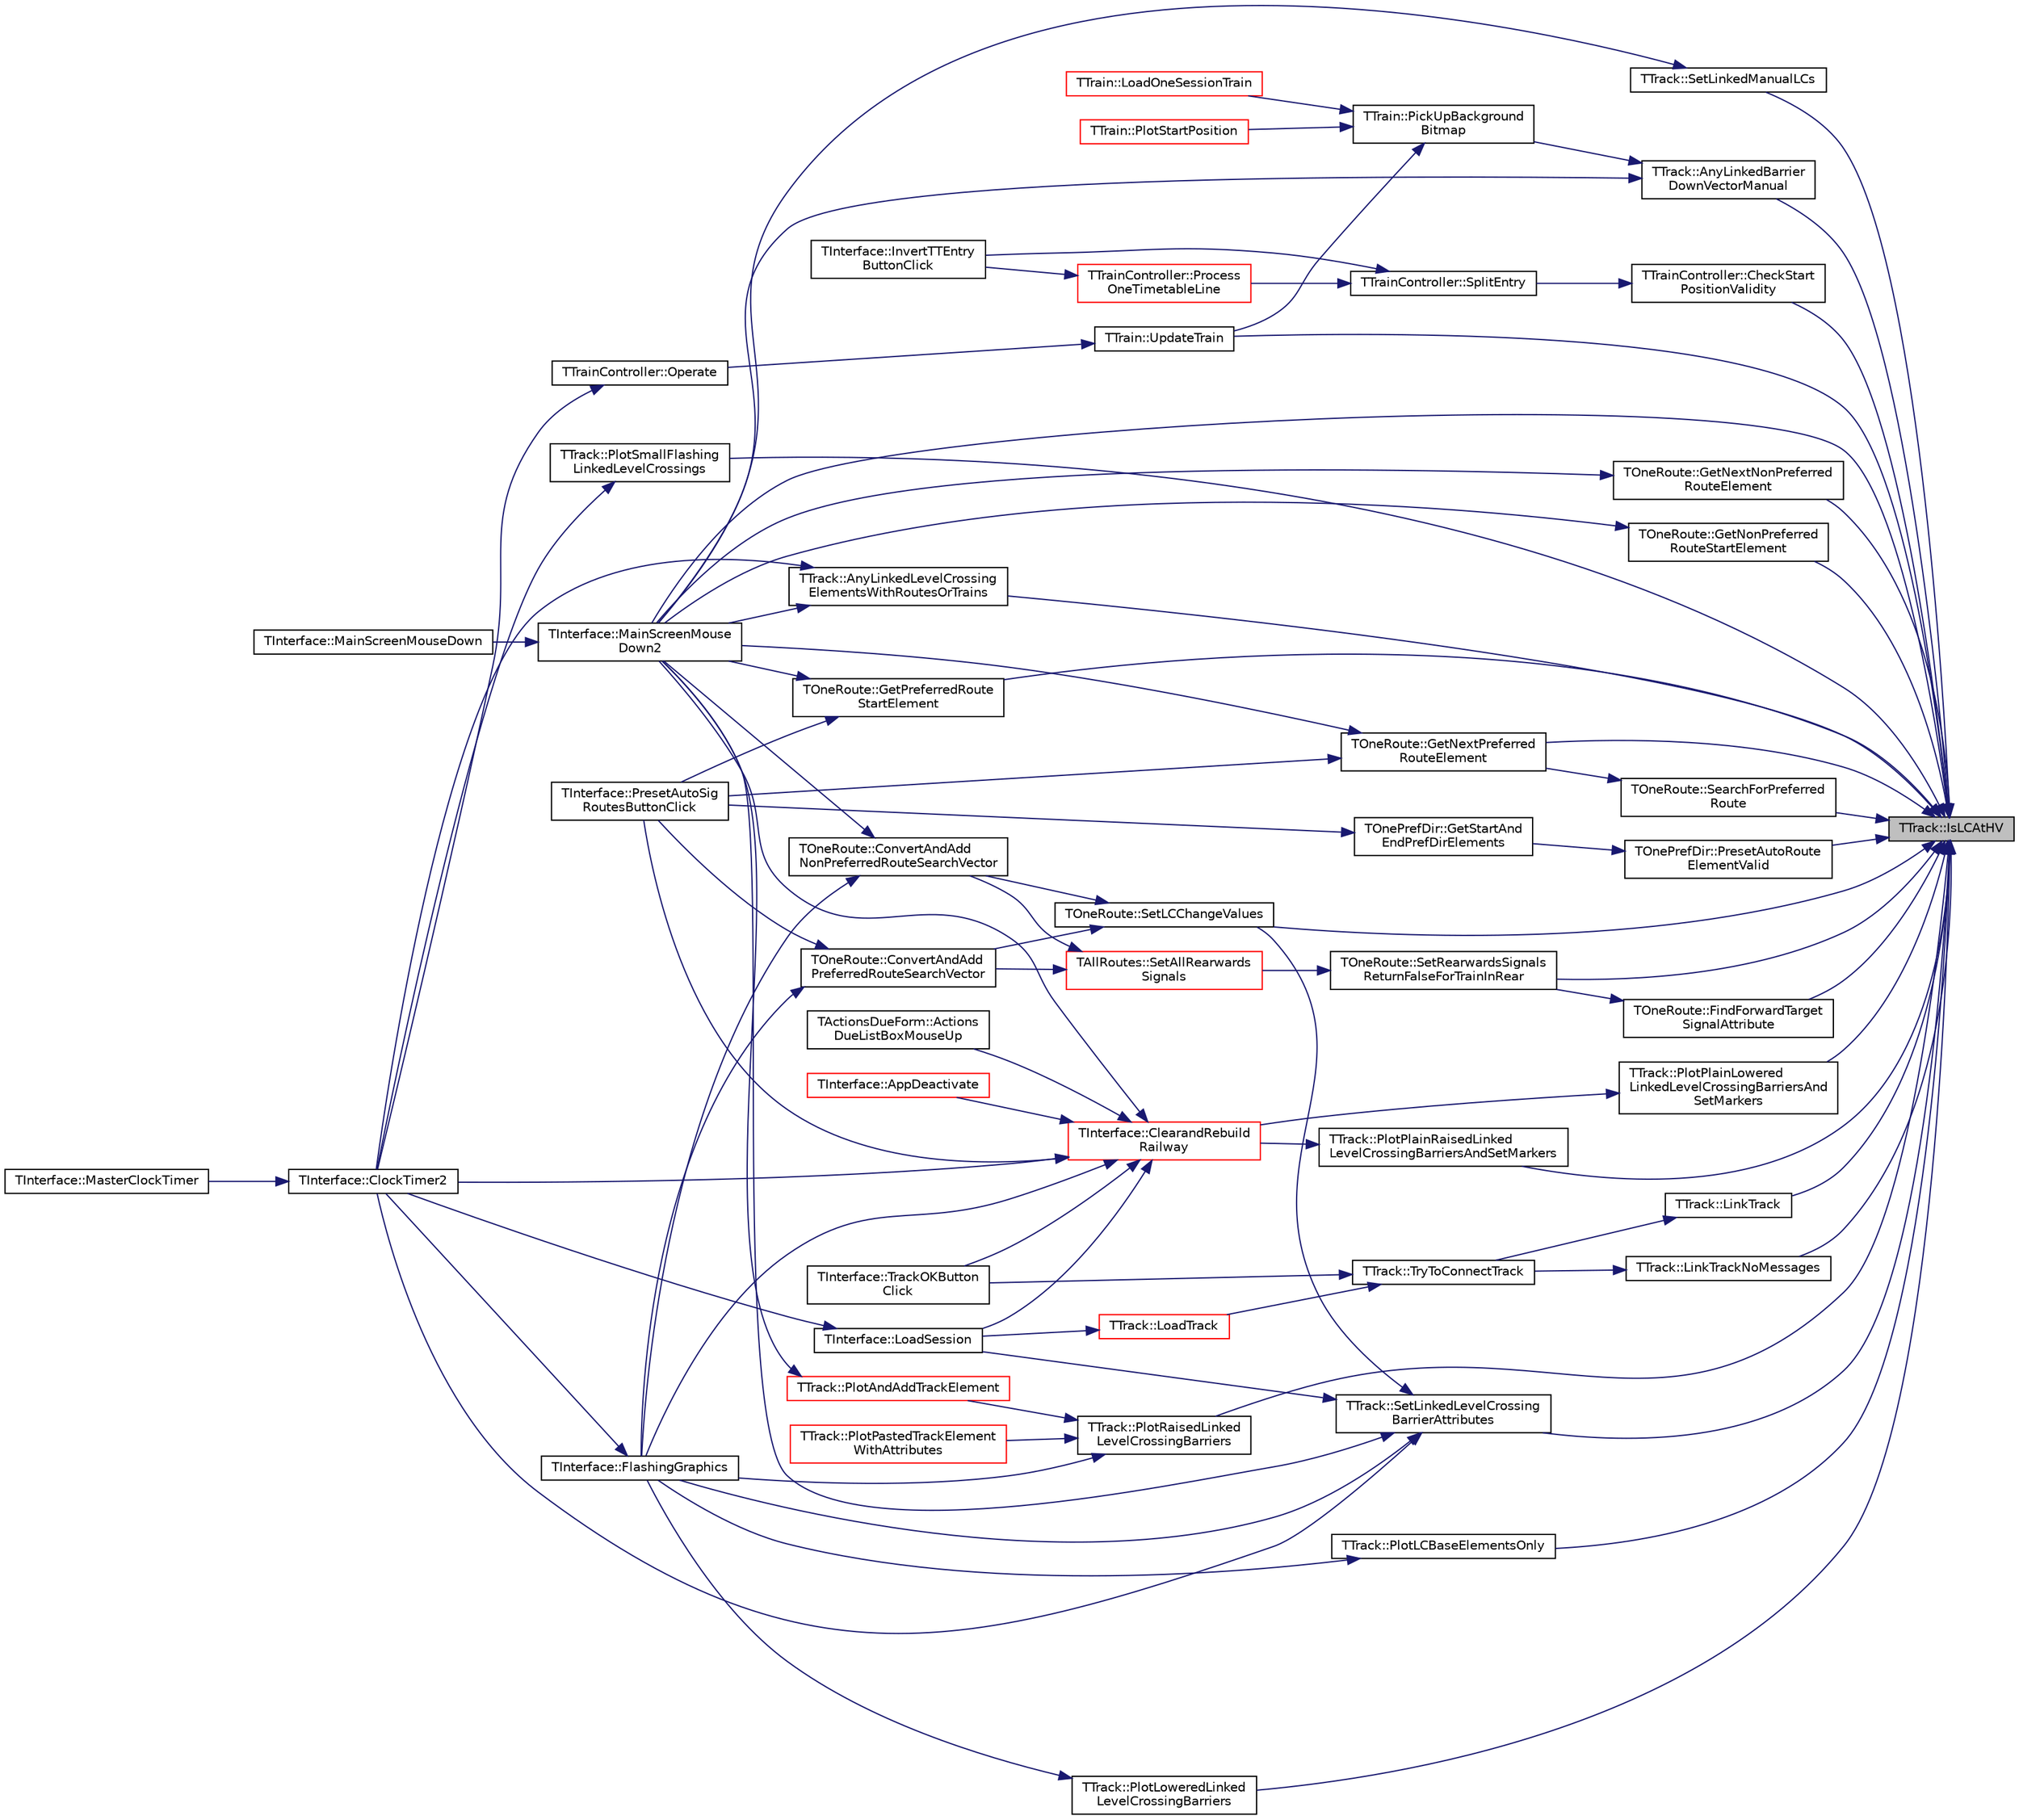 digraph "TTrack::IsLCAtHV"
{
 // INTERACTIVE_SVG=YES
 // LATEX_PDF_SIZE
  edge [fontname="Helvetica",fontsize="10",labelfontname="Helvetica",labelfontsize="10"];
  node [fontname="Helvetica",fontsize="10",shape=record];
  rankdir="RL";
  Node1 [label="TTrack::IsLCAtHV",height=0.2,width=0.4,color="black", fillcolor="grey75", style="filled", fontcolor="black",tooltip="True if a level crossing is found at H & V."];
  Node1 -> Node2 [dir="back",color="midnightblue",fontsize="10",style="solid",fontname="Helvetica"];
  Node2 [label="TTrack::AnyLinkedBarrier\lDownVectorManual",height=0.2,width=0.4,color="black", fillcolor="white", style="filled",URL="$class_t_track.html#af0a13922e664c99defc573f080956bb9",tooltip="Checks BarrierDownVector and returns true if there is one that is linked to the LC at H & V positions..."];
  Node2 -> Node3 [dir="back",color="midnightblue",fontsize="10",style="solid",fontname="Helvetica"];
  Node3 [label="TInterface::MainScreenMouse\lDown2",height=0.2,width=0.4,color="black", fillcolor="white", style="filled",URL="$class_t_interface.html#abf07d5edc1507de381825f17620748b2",tooltip="Called when mouse button clicked in zoom-in mode."];
  Node3 -> Node4 [dir="back",color="midnightblue",fontsize="10",style="solid",fontname="Helvetica"];
  Node4 [label="TInterface::MainScreenMouseDown",height=0.2,width=0.4,color="black", fillcolor="white", style="filled",URL="$class_t_interface.html#a7f37862fb9e01e1328d9fd3fd8c50094",tooltip=" "];
  Node2 -> Node5 [dir="back",color="midnightblue",fontsize="10",style="solid",fontname="Helvetica"];
  Node5 [label="TTrain::PickUpBackground\lBitmap",height=0.2,width=0.4,color="black", fillcolor="white", style="filled",URL="$class_t_train.html#af92ae73f1be23475e7ae424306cd4866",tooltip="Store the background bitmap pointer (BackgroundPtr - see above) prior to being overwritten by the tra..."];
  Node5 -> Node6 [dir="back",color="midnightblue",fontsize="10",style="solid",fontname="Helvetica"];
  Node6 [label="TTrain::LoadOneSessionTrain",height=0.2,width=0.4,color="red", fillcolor="white", style="filled",URL="$class_t_train.html#a23c65e7f2b2130ae87811f70afb6d5bf",tooltip="Create one train with relevant member values from the sesion file."];
  Node5 -> Node11 [dir="back",color="midnightblue",fontsize="10",style="solid",fontname="Helvetica"];
  Node11 [label="TTrain::PlotStartPosition",height=0.2,width=0.4,color="red", fillcolor="white", style="filled",URL="$class_t_train.html#a43cd691f12297c4c13a19791329dd627",tooltip="Plots the train and sets up all relevant members for a new train when it is introduced into the railw..."];
  Node5 -> Node14 [dir="back",color="midnightblue",fontsize="10",style="solid",fontname="Helvetica"];
  Node14 [label="TTrain::UpdateTrain",height=0.2,width=0.4,color="black", fillcolor="white", style="filled",URL="$class_t_train.html#a89ad640ecf8f5163c40727b4e28575fc",tooltip="Major function called at each clock tick for each train & handles all train movement & associated act..."];
  Node14 -> Node15 [dir="back",color="midnightblue",fontsize="10",style="solid",fontname="Helvetica"];
  Node15 [label="TTrainController::Operate",height=0.2,width=0.4,color="black", fillcolor="white", style="filled",URL="$class_t_train_controller.html#a20a1576dea1d86ed78fc5e9f46343481",tooltip="called every clock tick to introduce new trains and update existing trains"];
  Node15 -> Node9 [dir="back",color="midnightblue",fontsize="10",style="solid",fontname="Helvetica"];
  Node9 [label="TInterface::ClockTimer2",height=0.2,width=0.4,color="black", fillcolor="white", style="filled",URL="$class_t_interface.html#a6139ffb52492eb89e5487a8a3cd647b5",tooltip="The main loop, called every clock tick via MasterClockTimer."];
  Node9 -> Node10 [dir="back",color="midnightblue",fontsize="10",style="solid",fontname="Helvetica"];
  Node10 [label="TInterface::MasterClockTimer",height=0.2,width=0.4,color="black", fillcolor="white", style="filled",URL="$class_t_interface.html#ace30a12d923fc7fb489afabb0a09aa4f",tooltip=" "];
  Node1 -> Node26 [dir="back",color="midnightblue",fontsize="10",style="solid",fontname="Helvetica"];
  Node26 [label="TTrack::AnyLinkedLevelCrossing\lElementsWithRoutesOrTrains",height=0.2,width=0.4,color="black", fillcolor="white", style="filled",URL="$class_t_track.html#a0a99f8e9b1b6fc3f629d6292f2e14308",tooltip="True if a route or train present on any linked level crossing element."];
  Node26 -> Node9 [dir="back",color="midnightblue",fontsize="10",style="solid",fontname="Helvetica"];
  Node26 -> Node3 [dir="back",color="midnightblue",fontsize="10",style="solid",fontname="Helvetica"];
  Node1 -> Node27 [dir="back",color="midnightblue",fontsize="10",style="solid",fontname="Helvetica"];
  Node27 [label="TTrainController::CheckStart\lPositionValidity",height=0.2,width=0.4,color="black", fillcolor="white", style="filled",URL="$class_t_train_controller.html#a5c9711cc69c8332cf7db5e0b2696ca45",tooltip="A timetable validation function where train starting positions are checked for validity,..."];
  Node27 -> Node28 [dir="back",color="midnightblue",fontsize="10",style="solid",fontname="Helvetica"];
  Node28 [label="TTrainController::SplitEntry",height=0.2,width=0.4,color="black", fillcolor="white", style="filled",URL="$class_t_train_controller.html#a23ca27d36d711136e0529ba8ae4f22f0",tooltip="Parse a single timetable service action, return true for success."];
  Node28 -> Node29 [dir="back",color="midnightblue",fontsize="10",style="solid",fontname="Helvetica"];
  Node29 [label="TInterface::InvertTTEntry\lButtonClick",height=0.2,width=0.4,color="black", fillcolor="white", style="filled",URL="$class_t_interface.html#ac725de40241ecbcb4bf72733dad52f4e",tooltip=" "];
  Node28 -> Node30 [dir="back",color="midnightblue",fontsize="10",style="solid",fontname="Helvetica"];
  Node30 [label="TTrainController::Process\lOneTimetableLine",height=0.2,width=0.4,color="red", fillcolor="white", style="filled",URL="$class_t_train_controller.html#a5c51eb1e0018e189966ffdbc5d251990",tooltip="Carry out preliminary (mainly syntax) validity checks on a single timetable service entry and (if Fin..."];
  Node30 -> Node29 [dir="back",color="midnightblue",fontsize="10",style="solid",fontname="Helvetica"];
  Node1 -> Node39 [dir="back",color="midnightblue",fontsize="10",style="solid",fontname="Helvetica"];
  Node39 [label="TOneRoute::FindForwardTarget\lSignalAttribute",height=0.2,width=0.4,color="black", fillcolor="white", style="filled",URL="$class_t_one_route.html#a8c15c59f761de0119fa17c44b18933d0",tooltip="Used when setting signal aspects for a route by working forwards through the route to see what the ne..."];
  Node39 -> Node40 [dir="back",color="midnightblue",fontsize="10",style="solid",fontname="Helvetica"];
  Node40 [label="TOneRoute::SetRearwardsSignals\lReturnFalseForTrainInRear",height=0.2,width=0.4,color="black", fillcolor="white", style="filled",URL="$class_t_one_route.html#ac7cf8dc205ad2d463480ddf349fb2ccc",tooltip="Called by TAllRoutes::SetAllRearwardsSignals to set rearwards signals from a specified starting posit..."];
  Node40 -> Node41 [dir="back",color="midnightblue",fontsize="10",style="solid",fontname="Helvetica"];
  Node41 [label="TAllRoutes::SetAllRearwards\lSignals",height=0.2,width=0.4,color="red", fillcolor="white", style="filled",URL="$class_t_all_routes.html#ac6bd39457747eaa96476a8a87df15ac2",tooltip="Set rearwards signals from the specified route starting position."];
  Node41 -> Node42 [dir="back",color="midnightblue",fontsize="10",style="solid",fontname="Helvetica"];
  Node42 [label="TOneRoute::ConvertAndAdd\lNonPreferredRouteSearchVector",height=0.2,width=0.4,color="black", fillcolor="white", style="filled",URL="$class_t_one_route.html#a53496c398dcdb3a644801c4e74d47d01",tooltip="Called after a non-preferred (i.e. unrestricted) route has been selected and has finished flashing,..."];
  Node42 -> Node43 [dir="back",color="midnightblue",fontsize="10",style="solid",fontname="Helvetica"];
  Node43 [label="TInterface::FlashingGraphics",height=0.2,width=0.4,color="black", fillcolor="white", style="filled",URL="$class_t_interface.html#a7e6535742855a19cb3e35b1711a7ab59",tooltip="Deal with any warning graphics that need to flash (call on, signal stop, crash etc),..."];
  Node43 -> Node9 [dir="back",color="midnightblue",fontsize="10",style="solid",fontname="Helvetica"];
  Node42 -> Node3 [dir="back",color="midnightblue",fontsize="10",style="solid",fontname="Helvetica"];
  Node41 -> Node44 [dir="back",color="midnightblue",fontsize="10",style="solid",fontname="Helvetica"];
  Node44 [label="TOneRoute::ConvertAndAdd\lPreferredRouteSearchVector",height=0.2,width=0.4,color="black", fillcolor="white", style="filled",URL="$class_t_one_route.html#a36ba8adc8b4a47908ee4e1b8e75792ca",tooltip="Called after a preferred (i.e. preferred direction or automatic signals) route has been selected and ..."];
  Node44 -> Node43 [dir="back",color="midnightblue",fontsize="10",style="solid",fontname="Helvetica"];
  Node44 -> Node45 [dir="back",color="midnightblue",fontsize="10",style="solid",fontname="Helvetica"];
  Node45 [label="TInterface::PresetAutoSig\lRoutesButtonClick",height=0.2,width=0.4,color="black", fillcolor="white", style="filled",URL="$class_t_interface.html#aa639148521a793641e694b15486b5055",tooltip=" "];
  Node1 -> Node52 [dir="back",color="midnightblue",fontsize="10",style="solid",fontname="Helvetica"];
  Node52 [label="TOneRoute::GetNextNonPreferred\lRouteElement",height=0.2,width=0.4,color="black", fillcolor="white", style="filled",URL="$class_t_one_route.html#a5ce1c3a064a656ca764b5ed98c63151a",tooltip="Try to find a set of linked tracks between the route start element and the one at HLoc & VLoc...."];
  Node52 -> Node3 [dir="back",color="midnightblue",fontsize="10",style="solid",fontname="Helvetica"];
  Node1 -> Node53 [dir="back",color="midnightblue",fontsize="10",style="solid",fontname="Helvetica"];
  Node53 [label="TOneRoute::GetNextPreferred\lRouteElement",height=0.2,width=0.4,color="black", fillcolor="white", style="filled",URL="$class_t_one_route.html#a974ac7ab4cb5e6a5df33a3d7b3563315",tooltip="Try to find a set of linked tracks that lie on preferred directions between the route start element a..."];
  Node53 -> Node3 [dir="back",color="midnightblue",fontsize="10",style="solid",fontname="Helvetica"];
  Node53 -> Node45 [dir="back",color="midnightblue",fontsize="10",style="solid",fontname="Helvetica"];
  Node1 -> Node54 [dir="back",color="midnightblue",fontsize="10",style="solid",fontname="Helvetica"];
  Node54 [label="TOneRoute::GetNonPreferred\lRouteStartElement",height=0.2,width=0.4,color="black", fillcolor="white", style="filled",URL="$class_t_one_route.html#a13dd08bfcc95ea1296f9ac4fd699e94d",tooltip="Set the starting conditions for a non-preferred (i.e. unrestricted) route selection beginning on HLoc..."];
  Node54 -> Node3 [dir="back",color="midnightblue",fontsize="10",style="solid",fontname="Helvetica"];
  Node1 -> Node55 [dir="back",color="midnightblue",fontsize="10",style="solid",fontname="Helvetica"];
  Node55 [label="TOneRoute::GetPreferredRoute\lStartElement",height=0.2,width=0.4,color="black", fillcolor="white", style="filled",URL="$class_t_one_route.html#ab7ac58fe51393873e9054ffa724bc118",tooltip="Set the starting conditions for a preferred direction or automatic signal route selection beginning o..."];
  Node55 -> Node3 [dir="back",color="midnightblue",fontsize="10",style="solid",fontname="Helvetica"];
  Node55 -> Node45 [dir="back",color="midnightblue",fontsize="10",style="solid",fontname="Helvetica"];
  Node1 -> Node56 [dir="back",color="midnightblue",fontsize="10",style="solid",fontname="Helvetica"];
  Node56 [label="TTrack::LinkTrack",height=0.2,width=0.4,color="black", fillcolor="white", style="filled",URL="$class_t_track.html#a17b6095b0c8de0e1493eeebd6d534247",tooltip="Attempt to link the track and return true if successful, if unsuccessful return error flag and positi..."];
  Node56 -> Node57 [dir="back",color="midnightblue",fontsize="10",style="solid",fontname="Helvetica"];
  Node57 [label="TTrack::TryToConnectTrack",height=0.2,width=0.4,color="black", fillcolor="white", style="filled",URL="$class_t_track.html#ac1dc75f1df6278c62f13e23469b80982",tooltip="Handles all tasks associated with track linking, returns true if successful (see also LinkTrack & Lin..."];
  Node57 -> Node58 [dir="back",color="midnightblue",fontsize="10",style="solid",fontname="Helvetica"];
  Node58 [label="TTrack::LoadTrack",height=0.2,width=0.4,color="red", fillcolor="white", style="filled",URL="$class_t_track.html#a09140dd23c45ccd541f056c3dd257c13",tooltip="Load track elements (active & inactive) from the file into the relevant vectors and maps,..."];
  Node58 -> Node8 [dir="back",color="midnightblue",fontsize="10",style="solid",fontname="Helvetica"];
  Node8 [label="TInterface::LoadSession",height=0.2,width=0.4,color="black", fillcolor="white", style="filled",URL="$class_t_interface.html#a636b1b4bd29f2678a3290ed2d282f1c2",tooltip="Load a session file."];
  Node8 -> Node9 [dir="back",color="midnightblue",fontsize="10",style="solid",fontname="Helvetica"];
  Node57 -> Node61 [dir="back",color="midnightblue",fontsize="10",style="solid",fontname="Helvetica"];
  Node61 [label="TInterface::TrackOKButton\lClick",height=0.2,width=0.4,color="black", fillcolor="white", style="filled",URL="$class_t_interface.html#aab42b12ff3ba43ad2f70994b5399dd90",tooltip=" "];
  Node1 -> Node62 [dir="back",color="midnightblue",fontsize="10",style="solid",fontname="Helvetica"];
  Node62 [label="TTrack::LinkTrackNoMessages",height=0.2,width=0.4,color="black", fillcolor="white", style="filled",URL="$class_t_track.html#a42f410832651458a4a34769ef95be51b",tooltip="Attempt to link the track and return true if successful, don't issue any screen messages...."];
  Node62 -> Node57 [dir="back",color="midnightblue",fontsize="10",style="solid",fontname="Helvetica"];
  Node1 -> Node3 [dir="back",color="midnightblue",fontsize="10",style="solid",fontname="Helvetica"];
  Node1 -> Node63 [dir="back",color="midnightblue",fontsize="10",style="solid",fontname="Helvetica"];
  Node63 [label="TTrack::PlotLCBaseElementsOnly",height=0.2,width=0.4,color="black", fillcolor="white", style="filled",URL="$class_t_track.html#af3d75ea89bb62053003b7b1aaeeda15b",tooltip="Just replot the basic track elements at a level crossing (for flashing)"];
  Node63 -> Node43 [dir="back",color="midnightblue",fontsize="10",style="solid",fontname="Helvetica"];
  Node1 -> Node64 [dir="back",color="midnightblue",fontsize="10",style="solid",fontname="Helvetica"];
  Node64 [label="TTrack::PlotLoweredLinked\lLevelCrossingBarriers",height=0.2,width=0.4,color="black", fillcolor="white", style="filled",URL="$class_t_track.html#a43db60c0e61f80db5e529aa926742818",tooltip="Plot & open (to trains) all level crossings linked to TrackElement (Manual true = manually lowered,..."];
  Node64 -> Node43 [dir="back",color="midnightblue",fontsize="10",style="solid",fontname="Helvetica"];
  Node1 -> Node65 [dir="back",color="midnightblue",fontsize="10",style="solid",fontname="Helvetica"];
  Node65 [label="TTrack::PlotPlainLowered\lLinkedLevelCrossingBarriersAnd\lSetMarkers",height=0.2,width=0.4,color="black", fillcolor="white", style="filled",URL="$class_t_track.html#ad8a74040f61dffb16633deea5054deef",tooltip="Plot LC elements without any base elements, and set LCPlotted true - used in ClearandRebuildRailway (..."];
  Node65 -> Node66 [dir="back",color="midnightblue",fontsize="10",style="solid",fontname="Helvetica"];
  Node66 [label="TInterface::ClearandRebuild\lRailway",height=0.2,width=0.4,color="red", fillcolor="white", style="filled",URL="$class_t_interface.html#aaa05ac95703a25e1fb4863779854967c",tooltip="< Sets the information panel message for zoom-out or paused modes"];
  Node66 -> Node67 [dir="back",color="midnightblue",fontsize="10",style="solid",fontname="Helvetica"];
  Node67 [label="TActionsDueForm::Actions\lDueListBoxMouseUp",height=0.2,width=0.4,color="black", fillcolor="white", style="filled",URL="$class_t_actions_due_form.html#ac44cd181601f65f5944910f931c5d343",tooltip=" "];
  Node66 -> Node68 [dir="back",color="midnightblue",fontsize="10",style="solid",fontname="Helvetica"];
  Node68 [label="TInterface::AppDeactivate",height=0.2,width=0.4,color="red", fillcolor="white", style="filled",URL="$class_t_interface.html#a75f68c918750c0e007ea7a85d718e2ab",tooltip=" "];
  Node66 -> Node9 [dir="back",color="midnightblue",fontsize="10",style="solid",fontname="Helvetica"];
  Node66 -> Node43 [dir="back",color="midnightblue",fontsize="10",style="solid",fontname="Helvetica"];
  Node66 -> Node8 [dir="back",color="midnightblue",fontsize="10",style="solid",fontname="Helvetica"];
  Node66 -> Node3 [dir="back",color="midnightblue",fontsize="10",style="solid",fontname="Helvetica"];
  Node66 -> Node45 [dir="back",color="midnightblue",fontsize="10",style="solid",fontname="Helvetica"];
  Node66 -> Node61 [dir="back",color="midnightblue",fontsize="10",style="solid",fontname="Helvetica"];
  Node1 -> Node168 [dir="back",color="midnightblue",fontsize="10",style="solid",fontname="Helvetica"];
  Node168 [label="TTrack::PlotPlainRaisedLinked\lLevelCrossingBarriersAndSetMarkers",height=0.2,width=0.4,color="black", fillcolor="white", style="filled",URL="$class_t_track.html#a1f59015a92ef00604156a44011b4f4c8",tooltip="Plot LC elements without any base elements, and set LCPlotted true - used in ClearandRebuildRailway."];
  Node168 -> Node66 [dir="back",color="midnightblue",fontsize="10",style="solid",fontname="Helvetica"];
  Node1 -> Node169 [dir="back",color="midnightblue",fontsize="10",style="solid",fontname="Helvetica"];
  Node169 [label="TTrack::PlotRaisedLinked\lLevelCrossingBarriers",height=0.2,width=0.4,color="black", fillcolor="white", style="filled",URL="$class_t_track.html#adbaf9ab8b709af9d194603892ac91133",tooltip="Plot & close (to trains) all level crossings linked to TrackElement - always plots as red - auto."];
  Node169 -> Node43 [dir="back",color="midnightblue",fontsize="10",style="solid",fontname="Helvetica"];
  Node169 -> Node170 [dir="back",color="midnightblue",fontsize="10",style="solid",fontname="Helvetica"];
  Node170 [label="TTrack::PlotAndAddTrackElement",height=0.2,width=0.4,color="red", fillcolor="white", style="filled",URL="$class_t_track.html#a4385335a5bb0891cdbf2b6d0f0aabdf2",tooltip="Called during track building or pasting, when an element identified by CurrentTag (i...."];
  Node170 -> Node3 [dir="back",color="midnightblue",fontsize="10",style="solid",fontname="Helvetica"];
  Node169 -> Node171 [dir="back",color="midnightblue",fontsize="10",style="solid",fontname="Helvetica"];
  Node171 [label="TTrack::PlotPastedTrackElement\lWithAttributes",height=0.2,width=0.4,color="red", fillcolor="white", style="filled",URL="$class_t_track.html#a9f93210292bf2423e0ac0d738adafe9e",tooltip="new at v2.2.0 - as PlotAndAddTrackElement but keeping speed & length attributes (for pasting) and als..."];
  Node1 -> Node172 [dir="back",color="midnightblue",fontsize="10",style="solid",fontname="Helvetica"];
  Node172 [label="TTrack::PlotSmallFlashing\lLinkedLevelCrossings",height=0.2,width=0.4,color="black", fillcolor="white", style="filled",URL="$class_t_track.html#aa15b97be2974589f11b8d56e741f7a59",tooltip="Plots either a LC or a blank element to flash manual LCs in zoomout mode."];
  Node172 -> Node9 [dir="back",color="midnightblue",fontsize="10",style="solid",fontname="Helvetica"];
  Node1 -> Node173 [dir="back",color="midnightblue",fontsize="10",style="solid",fontname="Helvetica"];
  Node173 [label="TOnePrefDir::PresetAutoRoute\lElementValid",height=0.2,width=0.4,color="black", fillcolor="white", style="filled",URL="$class_t_one_pref_dir.html#ab35c683ba0ec156d19d4db991046b7d2",tooltip="Checks ElementIn and returns true only if a single prefdir set at that H&V, with EntryPos giving entr..."];
  Node173 -> Node174 [dir="back",color="midnightblue",fontsize="10",style="solid",fontname="Helvetica"];
  Node174 [label="TOnePrefDir::GetStartAnd\lEndPrefDirElements",height=0.2,width=0.4,color="black", fillcolor="white", style="filled",URL="$class_t_one_pref_dir.html#a0acdc81183b894d1d6aecb5f563efefc",tooltip="Called when searching for start and end PrefDirElements when setting up automatic signals routes in P..."];
  Node174 -> Node45 [dir="back",color="midnightblue",fontsize="10",style="solid",fontname="Helvetica"];
  Node1 -> Node175 [dir="back",color="midnightblue",fontsize="10",style="solid",fontname="Helvetica"];
  Node175 [label="TOneRoute::SearchForPreferred\lRoute",height=0.2,width=0.4,color="black", fillcolor="white", style="filled",URL="$class_t_one_route.html#a3bbf0add5e8c2b88fb09cb1be158d9ad",tooltip="Called by GetNextPreferredRouteElement to carry out the search for a valid route, and also called rec..."];
  Node175 -> Node53 [dir="back",color="midnightblue",fontsize="10",style="solid",fontname="Helvetica"];
  Node1 -> Node176 [dir="back",color="midnightblue",fontsize="10",style="solid",fontname="Helvetica"];
  Node176 [label="TOneRoute::SetLCChangeValues",height=0.2,width=0.4,color="black", fillcolor="white", style="filled",URL="$class_t_one_route.html#a27944580589d98672c0328c498617bdb",tooltip="After a route has been selected successfully this function sets all LC change values appropriately fo..."];
  Node176 -> Node42 [dir="back",color="midnightblue",fontsize="10",style="solid",fontname="Helvetica"];
  Node176 -> Node44 [dir="back",color="midnightblue",fontsize="10",style="solid",fontname="Helvetica"];
  Node1 -> Node177 [dir="back",color="midnightblue",fontsize="10",style="solid",fontname="Helvetica"];
  Node177 [label="TTrack::SetLinkedLevelCrossing\lBarrierAttributes",height=0.2,width=0.4,color="black", fillcolor="white", style="filled",URL="$class_t_track.html#a57723388cbfcaf525bf982d8e095949e",tooltip="Set linked LC attributes; 0=closed to trains, 1 = open to trains, 2 = changing state = closed to trai..."];
  Node177 -> Node9 [dir="back",color="midnightblue",fontsize="10",style="solid",fontname="Helvetica"];
  Node177 -> Node43 [dir="back",color="midnightblue",fontsize="10",style="solid",fontname="Helvetica"];
  Node177 -> Node8 [dir="back",color="midnightblue",fontsize="10",style="solid",fontname="Helvetica"];
  Node177 -> Node3 [dir="back",color="midnightblue",fontsize="10",style="solid",fontname="Helvetica"];
  Node177 -> Node176 [dir="back",color="midnightblue",fontsize="10",style="solid",fontname="Helvetica"];
  Node1 -> Node178 [dir="back",color="midnightblue",fontsize="10",style="solid",fontname="Helvetica"];
  Node178 [label="TTrack::SetLinkedManualLCs",height=0.2,width=0.4,color="black", fillcolor="white", style="filled",URL="$class_t_track.html#a603206eee65e4b536af10b048e3573c6",tooltip="Set all TypeOfRoute values to 2 for all linked LCs to indicate manually lowered."];
  Node178 -> Node3 [dir="back",color="midnightblue",fontsize="10",style="solid",fontname="Helvetica"];
  Node1 -> Node40 [dir="back",color="midnightblue",fontsize="10",style="solid",fontname="Helvetica"];
  Node1 -> Node14 [dir="back",color="midnightblue",fontsize="10",style="solid",fontname="Helvetica"];
}
